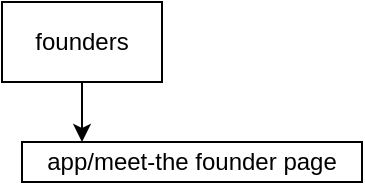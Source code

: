 <mxfile>
    <diagram id="tS2AxR1P0syDGOoF6Fch" name="Page-1">
        <mxGraphModel dx="544" dy="552" grid="1" gridSize="10" guides="1" tooltips="1" connect="1" arrows="1" fold="1" page="1" pageScale="1" pageWidth="850" pageHeight="1100" math="0" shadow="0">
            <root>
                <mxCell id="0"/>
                <mxCell id="1" parent="0"/>
                <mxCell id="3" style="edgeStyle=none;html=1;" edge="1" parent="1" source="2">
                    <mxGeometry relative="1" as="geometry">
                        <mxPoint x="560" y="410" as="targetPoint"/>
                    </mxGeometry>
                </mxCell>
                <mxCell id="2" value="founders" style="rounded=0;whiteSpace=wrap;html=1;" vertex="1" parent="1">
                    <mxGeometry x="520" y="340" width="80" height="40" as="geometry"/>
                </mxCell>
                <mxCell id="4" value="app/meet-the founder page" style="rounded=0;whiteSpace=wrap;html=1;" vertex="1" parent="1">
                    <mxGeometry x="530" y="410" width="170" height="20" as="geometry"/>
                </mxCell>
            </root>
        </mxGraphModel>
    </diagram>
</mxfile>